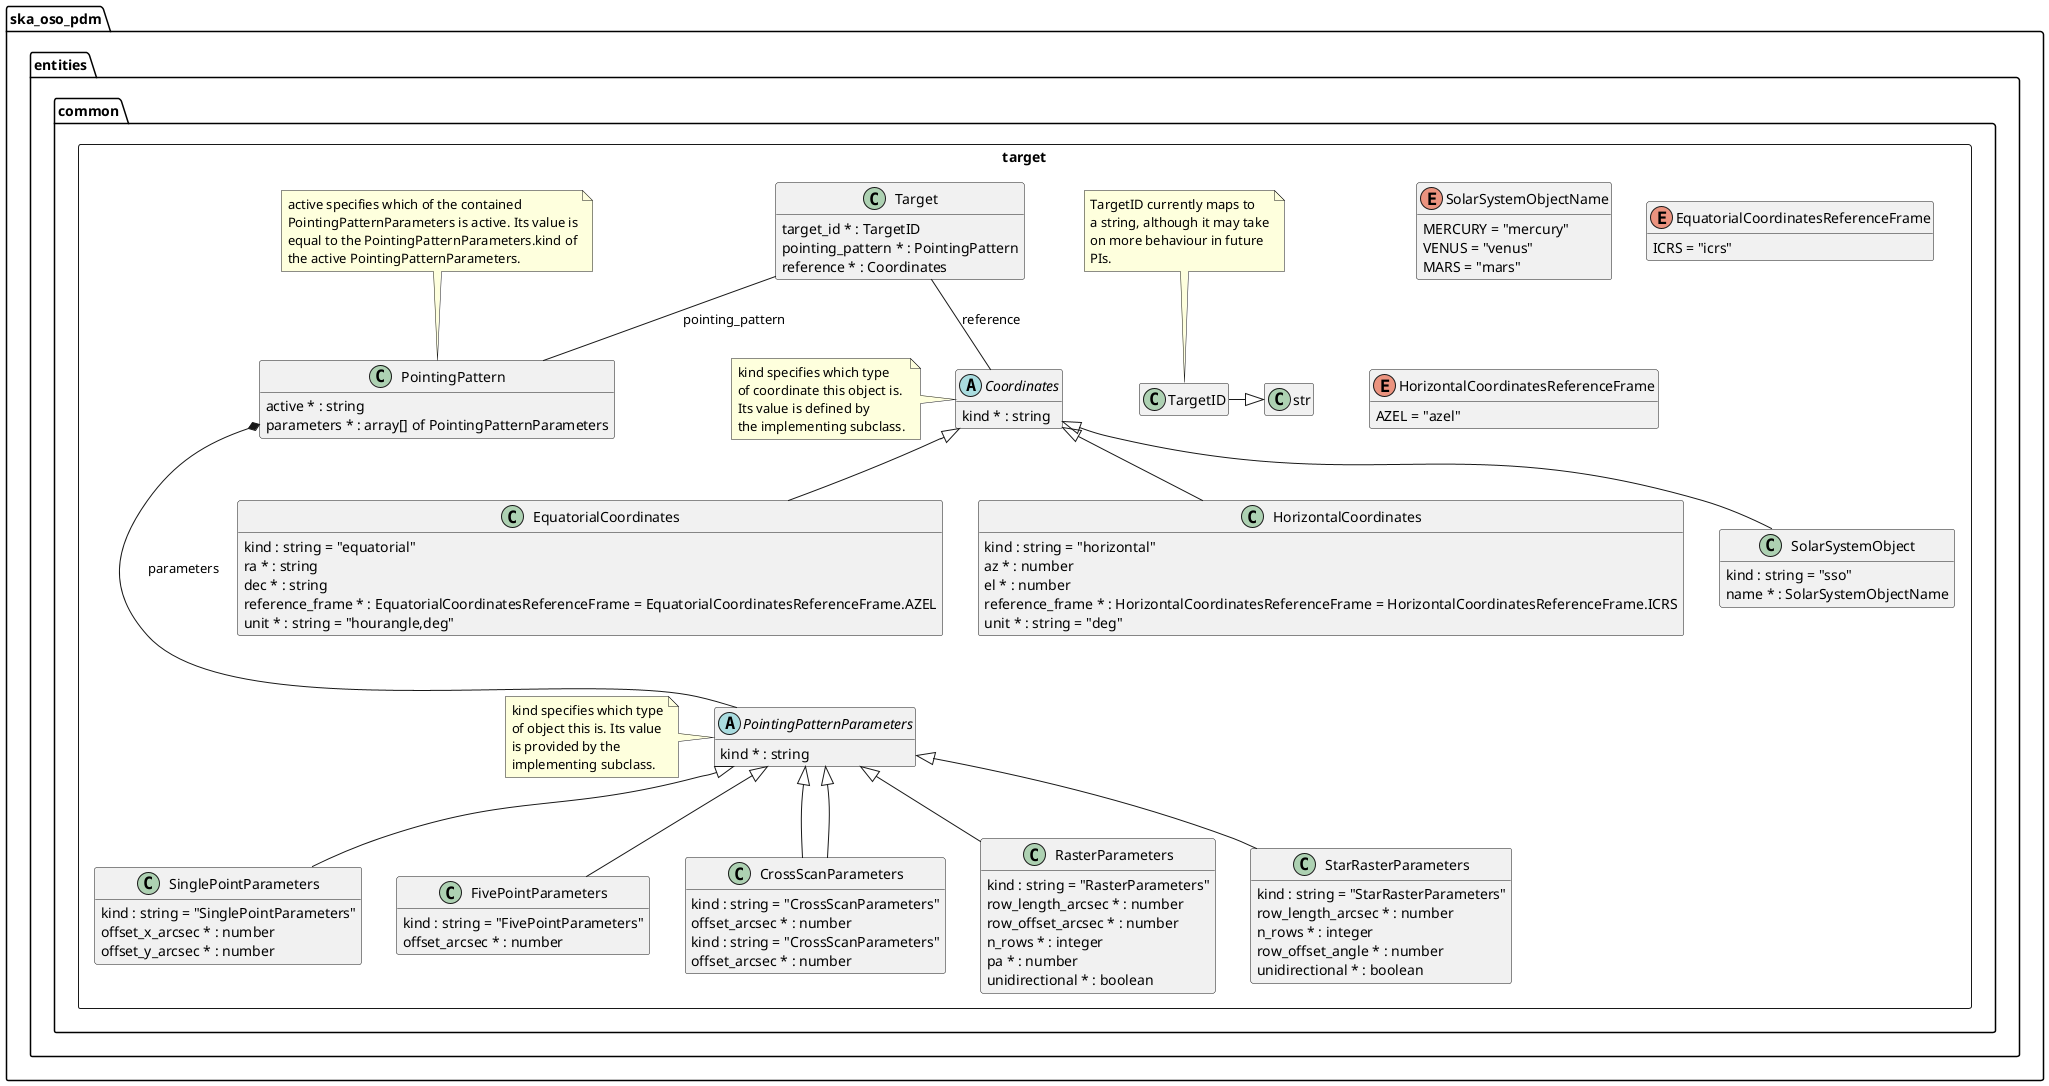@startuml
hide empty members

package ska_oso_pdm.entities.common {
    package target <<Rectangle>> {
        class TargetID
        str <|-up TargetID
        note top of TargetID
        TargetID currently maps to
        a string, although it may take
        on more behaviour in future
        PIs.
        end note

        class Target {
          target_id * : TargetID
          pointing_pattern * : PointingPattern
          reference * : Coordinates
        }
        Target -- PointingPattern  :  pointing_pattern
        Target -- Coordinates  :  reference

        class PointingPattern {
          active * : string
          parameters * : array[] of PointingPatternParameters

        }
        PointingPattern *--- PointingPatternParameters  :  parameters

        note top of PointingPattern
        active specifies which of the contained
        PointingPatternParameters is active. Its value is
        equal to the PointingPatternParameters.kind of
        the active PointingPatternParameters.
        end note

        abstract class PointingPatternParameters {
          kind * : string
        }
        note left of PointingPatternParameters
        kind specifies which type
        of object this is. Its value
        is provided by the
        implementing subclass.
        end note


        class SinglePointParameters {
          kind : string = "SinglePointParameters"
          offset_x_arcsec * : number
          offset_y_arcsec * : number
        }
        PointingPatternParameters <|-- SinglePointParameters

        class FivePointParameters {
          kind : string = "FivePointParameters"
          offset_arcsec * : number
        }
        PointingPatternParameters <|-- FivePointParameters

        class CrossScanParameters {
          kind : string = "CrossScanParameters"
          offset_arcsec * : number
        }
        PointingPatternParameters <|-- CrossScanParameters

        class RasterParameters {
          kind : string = "RasterParameters"
          row_length_arcsec * : number
          row_offset_arcsec * : number
          n_rows * : integer
          pa * : number
          unidirectional * : boolean
        }
        PointingPatternParameters <|-- RasterParameters

        class StarRasterParameters {
          kind : string = "StarRasterParameters"
          row_length_arcsec * : number
          n_rows * : integer
          row_offset_angle * : number
          unidirectional * : boolean
        }
        PointingPatternParameters <|-- StarRasterParameters

        class CrossScanParameters {
          kind : string = "CrossScanParameters"
          offset_arcsec * : number
        }
        PointingPatternParameters <|-- CrossScanParameters


        note left of Coordinates
        kind specifies which type
        of coordinate this object is.
        Its value is defined by
        the implementing subclass.
        end note

        abstract class Coordinates {
          kind * : string
        }

        enum SolarSystemObjectName {
            MERCURY = "mercury"
            VENUS = "venus"
            MARS = "mars"
        }

        class SolarSystemObject {
          kind : string = "sso"
          name * : SolarSystemObjectName
        }
        Coordinates <|-- SolarSystemObject

        enum EquatorialCoordinatesReferenceFrame {
            ICRS = "icrs"
        }

        class EquatorialCoordinates {
          kind : string = "equatorial"
          ra * : string
          dec * : string
          reference_frame * : EquatorialCoordinatesReferenceFrame = EquatorialCoordinatesReferenceFrame.AZEL
          unit * : string = "hourangle,deg"
        }
        Coordinates <|-- EquatorialCoordinates

        enum HorizontalCoordinatesReferenceFrame {
            AZEL = "azel"
        }

        class HorizontalCoordinates {
          kind : string = "horizontal"
          az * : number
          el * : number
          reference_frame * : HorizontalCoordinatesReferenceFrame = HorizontalCoordinatesReferenceFrame.ICRS
          unit * : string = "deg"
        }
        Coordinates <|-- HorizontalCoordinates
    }
}
@enduml
